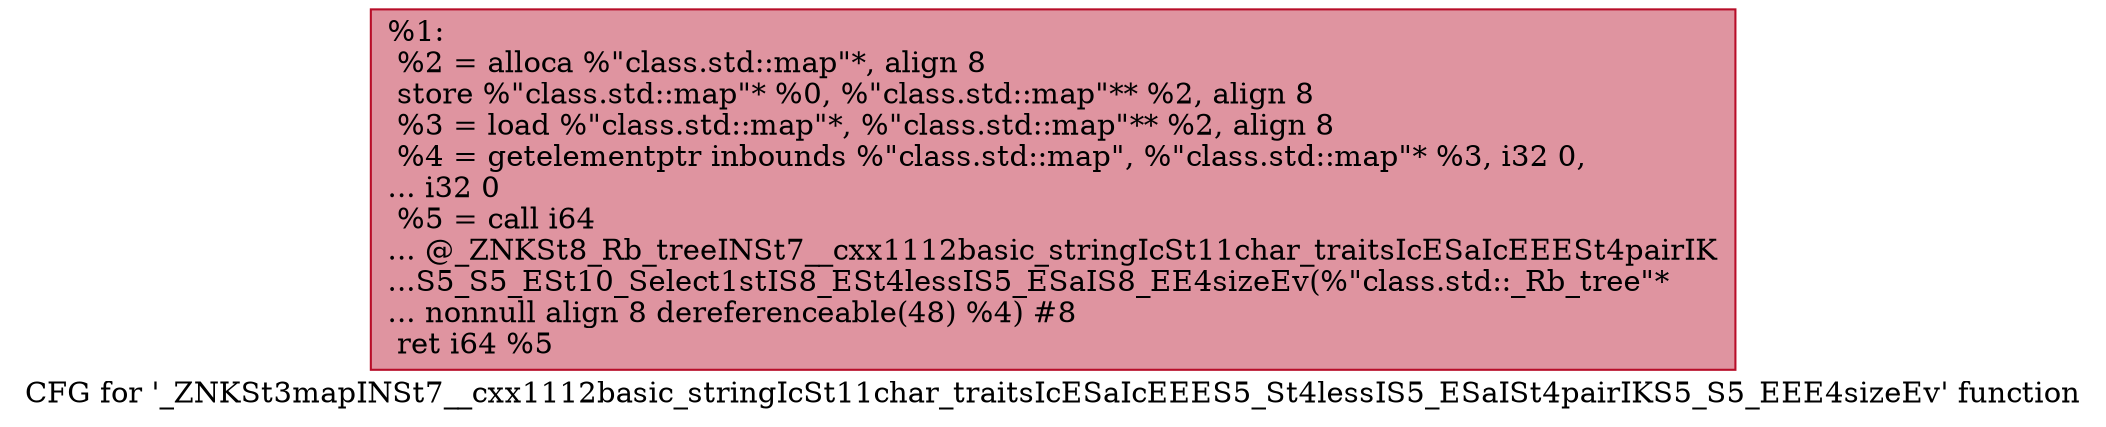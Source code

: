 digraph "CFG for '_ZNKSt3mapINSt7__cxx1112basic_stringIcSt11char_traitsIcESaIcEEES5_St4lessIS5_ESaISt4pairIKS5_S5_EEE4sizeEv' function" {
	label="CFG for '_ZNKSt3mapINSt7__cxx1112basic_stringIcSt11char_traitsIcESaIcEEES5_St4lessIS5_ESaISt4pairIKS5_S5_EEE4sizeEv' function";

	Node0x55c2c0e4b5e0 [shape=record,color="#b70d28ff", style=filled, fillcolor="#b70d2870",label="{%1:\l  %2 = alloca %\"class.std::map\"*, align 8\l  store %\"class.std::map\"* %0, %\"class.std::map\"** %2, align 8\l  %3 = load %\"class.std::map\"*, %\"class.std::map\"** %2, align 8\l  %4 = getelementptr inbounds %\"class.std::map\", %\"class.std::map\"* %3, i32 0,\l... i32 0\l  %5 = call i64\l... @_ZNKSt8_Rb_treeINSt7__cxx1112basic_stringIcSt11char_traitsIcESaIcEEESt4pairIK\l...S5_S5_ESt10_Select1stIS8_ESt4lessIS5_ESaIS8_EE4sizeEv(%\"class.std::_Rb_tree\"*\l... nonnull align 8 dereferenceable(48) %4) #8\l  ret i64 %5\l}"];
}
